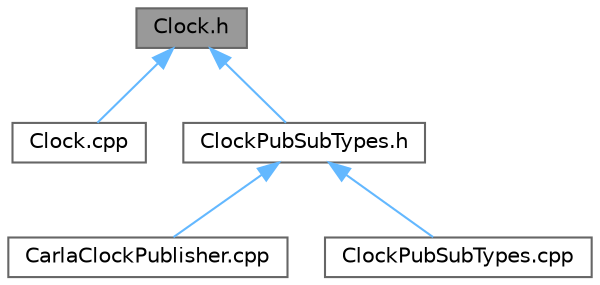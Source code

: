 digraph "Clock.h"
{
 // INTERACTIVE_SVG=YES
 // LATEX_PDF_SIZE
  bgcolor="transparent";
  edge [fontname=Helvetica,fontsize=10,labelfontname=Helvetica,labelfontsize=10];
  node [fontname=Helvetica,fontsize=10,shape=box,height=0.2,width=0.4];
  Node1 [id="Node000001",label="Clock.h",height=0.2,width=0.4,color="gray40", fillcolor="grey60", style="filled", fontcolor="black",tooltip=" "];
  Node1 -> Node2 [id="edge1_Node000001_Node000002",dir="back",color="steelblue1",style="solid",tooltip=" "];
  Node2 [id="Node000002",label="Clock.cpp",height=0.2,width=0.4,color="grey40", fillcolor="white", style="filled",URL="$d0/d6a/Clock_8cpp.html",tooltip=" "];
  Node1 -> Node3 [id="edge2_Node000001_Node000003",dir="back",color="steelblue1",style="solid",tooltip=" "];
  Node3 [id="Node000003",label="ClockPubSubTypes.h",height=0.2,width=0.4,color="grey40", fillcolor="white", style="filled",URL="$d0/d04/ClockPubSubTypes_8h.html",tooltip=" "];
  Node3 -> Node4 [id="edge3_Node000003_Node000004",dir="back",color="steelblue1",style="solid",tooltip=" "];
  Node4 [id="Node000004",label="CarlaClockPublisher.cpp",height=0.2,width=0.4,color="grey40", fillcolor="white", style="filled",URL="$df/dbb/CarlaClockPublisher_8cpp.html",tooltip=" "];
  Node3 -> Node5 [id="edge4_Node000003_Node000005",dir="back",color="steelblue1",style="solid",tooltip=" "];
  Node5 [id="Node000005",label="ClockPubSubTypes.cpp",height=0.2,width=0.4,color="grey40", fillcolor="white", style="filled",URL="$d8/d7a/ClockPubSubTypes_8cpp.html",tooltip=" "];
}

